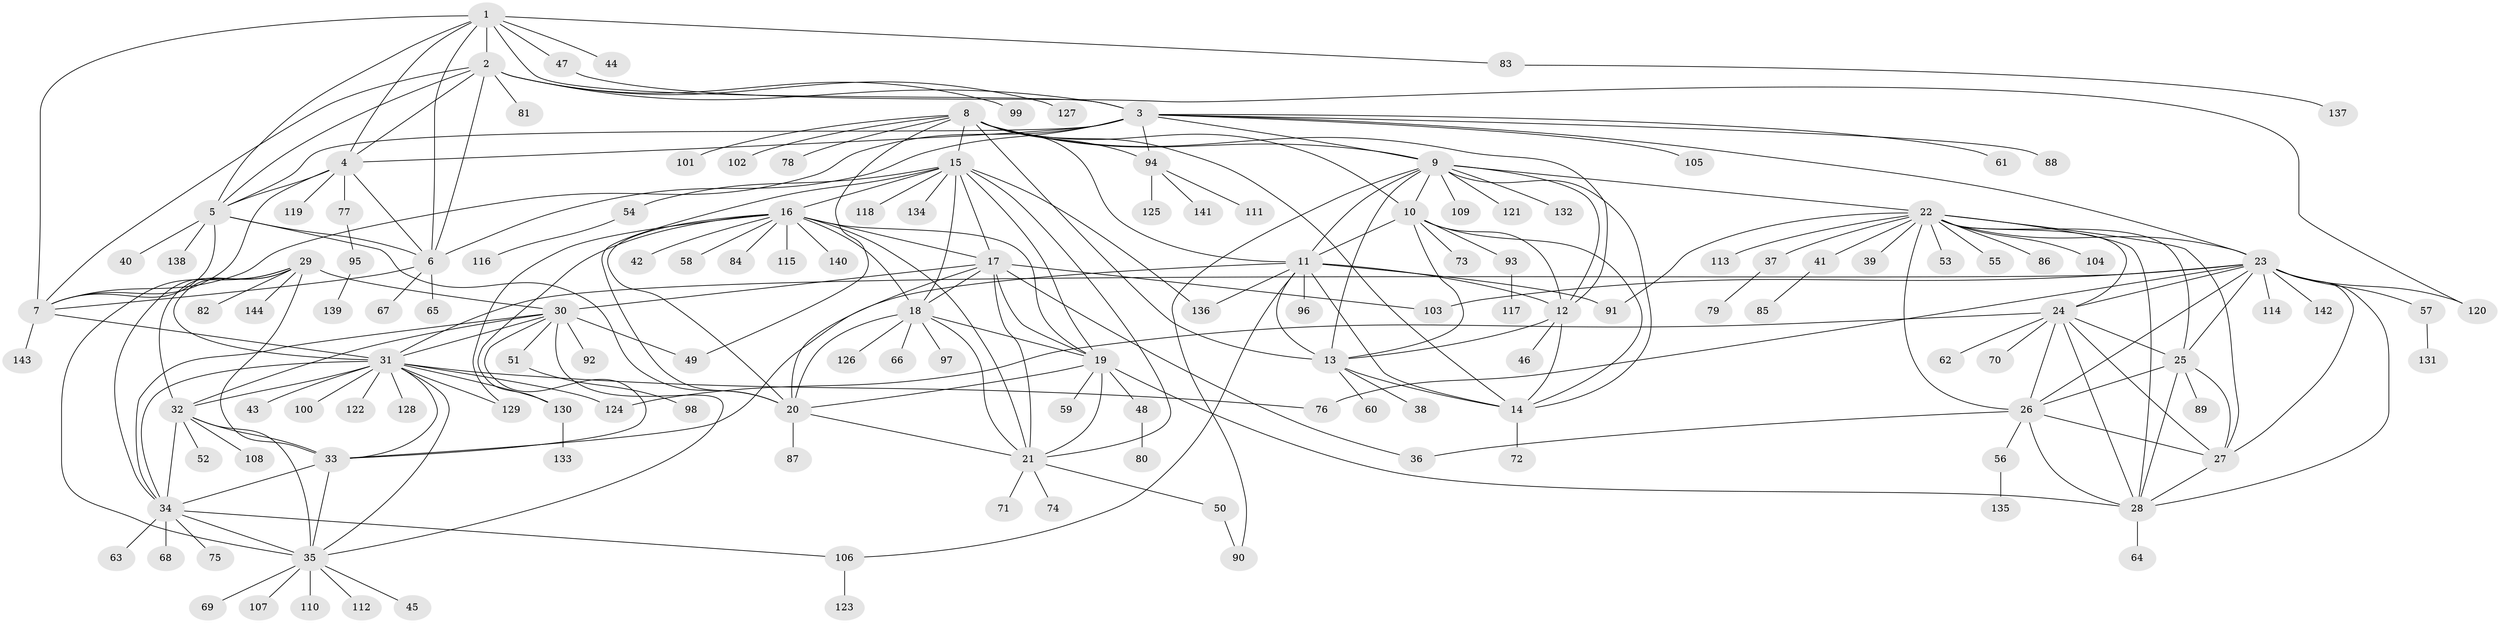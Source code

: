 // coarse degree distribution, {15: 0.011494252873563218, 1: 0.5632183908045977, 7: 0.034482758620689655, 6: 0.08045977011494253, 5: 0.034482758620689655, 11: 0.022988505747126436, 14: 0.011494252873563218, 9: 0.04597701149425287, 2: 0.12643678160919541, 8: 0.034482758620689655, 10: 0.022988505747126436, 4: 0.011494252873563218}
// Generated by graph-tools (version 1.1) at 2025/37/03/04/25 23:37:49]
// undirected, 144 vertices, 237 edges
graph export_dot {
  node [color=gray90,style=filled];
  1;
  2;
  3;
  4;
  5;
  6;
  7;
  8;
  9;
  10;
  11;
  12;
  13;
  14;
  15;
  16;
  17;
  18;
  19;
  20;
  21;
  22;
  23;
  24;
  25;
  26;
  27;
  28;
  29;
  30;
  31;
  32;
  33;
  34;
  35;
  36;
  37;
  38;
  39;
  40;
  41;
  42;
  43;
  44;
  45;
  46;
  47;
  48;
  49;
  50;
  51;
  52;
  53;
  54;
  55;
  56;
  57;
  58;
  59;
  60;
  61;
  62;
  63;
  64;
  65;
  66;
  67;
  68;
  69;
  70;
  71;
  72;
  73;
  74;
  75;
  76;
  77;
  78;
  79;
  80;
  81;
  82;
  83;
  84;
  85;
  86;
  87;
  88;
  89;
  90;
  91;
  92;
  93;
  94;
  95;
  96;
  97;
  98;
  99;
  100;
  101;
  102;
  103;
  104;
  105;
  106;
  107;
  108;
  109;
  110;
  111;
  112;
  113;
  114;
  115;
  116;
  117;
  118;
  119;
  120;
  121;
  122;
  123;
  124;
  125;
  126;
  127;
  128;
  129;
  130;
  131;
  132;
  133;
  134;
  135;
  136;
  137;
  138;
  139;
  140;
  141;
  142;
  143;
  144;
  1 -- 2;
  1 -- 3;
  1 -- 4;
  1 -- 5;
  1 -- 6;
  1 -- 7;
  1 -- 44;
  1 -- 47;
  1 -- 83;
  2 -- 3;
  2 -- 4;
  2 -- 5;
  2 -- 6;
  2 -- 7;
  2 -- 81;
  2 -- 99;
  2 -- 127;
  3 -- 4;
  3 -- 5;
  3 -- 6;
  3 -- 7;
  3 -- 9;
  3 -- 23;
  3 -- 61;
  3 -- 88;
  3 -- 94;
  3 -- 105;
  4 -- 5;
  4 -- 6;
  4 -- 7;
  4 -- 77;
  4 -- 119;
  5 -- 6;
  5 -- 7;
  5 -- 20;
  5 -- 40;
  5 -- 138;
  6 -- 7;
  6 -- 65;
  6 -- 67;
  7 -- 31;
  7 -- 143;
  8 -- 9;
  8 -- 10;
  8 -- 11;
  8 -- 12;
  8 -- 13;
  8 -- 14;
  8 -- 15;
  8 -- 49;
  8 -- 78;
  8 -- 94;
  8 -- 101;
  8 -- 102;
  9 -- 10;
  9 -- 11;
  9 -- 12;
  9 -- 13;
  9 -- 14;
  9 -- 22;
  9 -- 90;
  9 -- 109;
  9 -- 121;
  9 -- 132;
  10 -- 11;
  10 -- 12;
  10 -- 13;
  10 -- 14;
  10 -- 73;
  10 -- 93;
  11 -- 12;
  11 -- 13;
  11 -- 14;
  11 -- 33;
  11 -- 91;
  11 -- 96;
  11 -- 106;
  11 -- 136;
  12 -- 13;
  12 -- 14;
  12 -- 46;
  13 -- 14;
  13 -- 38;
  13 -- 60;
  14 -- 72;
  15 -- 16;
  15 -- 17;
  15 -- 18;
  15 -- 19;
  15 -- 20;
  15 -- 21;
  15 -- 54;
  15 -- 118;
  15 -- 134;
  15 -- 136;
  16 -- 17;
  16 -- 18;
  16 -- 19;
  16 -- 20;
  16 -- 21;
  16 -- 42;
  16 -- 58;
  16 -- 84;
  16 -- 115;
  16 -- 129;
  16 -- 130;
  16 -- 140;
  17 -- 18;
  17 -- 19;
  17 -- 20;
  17 -- 21;
  17 -- 30;
  17 -- 36;
  17 -- 103;
  18 -- 19;
  18 -- 20;
  18 -- 21;
  18 -- 66;
  18 -- 97;
  18 -- 126;
  19 -- 20;
  19 -- 21;
  19 -- 28;
  19 -- 48;
  19 -- 59;
  20 -- 21;
  20 -- 87;
  21 -- 50;
  21 -- 71;
  21 -- 74;
  22 -- 23;
  22 -- 24;
  22 -- 25;
  22 -- 26;
  22 -- 27;
  22 -- 28;
  22 -- 37;
  22 -- 39;
  22 -- 41;
  22 -- 53;
  22 -- 55;
  22 -- 86;
  22 -- 91;
  22 -- 104;
  22 -- 113;
  23 -- 24;
  23 -- 25;
  23 -- 26;
  23 -- 27;
  23 -- 28;
  23 -- 31;
  23 -- 57;
  23 -- 76;
  23 -- 103;
  23 -- 114;
  23 -- 120;
  23 -- 142;
  24 -- 25;
  24 -- 26;
  24 -- 27;
  24 -- 28;
  24 -- 62;
  24 -- 70;
  24 -- 124;
  25 -- 26;
  25 -- 27;
  25 -- 28;
  25 -- 89;
  26 -- 27;
  26 -- 28;
  26 -- 36;
  26 -- 56;
  27 -- 28;
  28 -- 64;
  29 -- 30;
  29 -- 31;
  29 -- 32;
  29 -- 33;
  29 -- 34;
  29 -- 35;
  29 -- 82;
  29 -- 144;
  30 -- 31;
  30 -- 32;
  30 -- 33;
  30 -- 34;
  30 -- 35;
  30 -- 49;
  30 -- 51;
  30 -- 92;
  31 -- 32;
  31 -- 33;
  31 -- 34;
  31 -- 35;
  31 -- 43;
  31 -- 76;
  31 -- 100;
  31 -- 122;
  31 -- 124;
  31 -- 128;
  31 -- 129;
  31 -- 130;
  32 -- 33;
  32 -- 34;
  32 -- 35;
  32 -- 52;
  32 -- 108;
  33 -- 34;
  33 -- 35;
  34 -- 35;
  34 -- 63;
  34 -- 68;
  34 -- 75;
  34 -- 106;
  35 -- 45;
  35 -- 69;
  35 -- 107;
  35 -- 110;
  35 -- 112;
  37 -- 79;
  41 -- 85;
  47 -- 120;
  48 -- 80;
  50 -- 90;
  51 -- 98;
  54 -- 116;
  56 -- 135;
  57 -- 131;
  77 -- 95;
  83 -- 137;
  93 -- 117;
  94 -- 111;
  94 -- 125;
  94 -- 141;
  95 -- 139;
  106 -- 123;
  130 -- 133;
}

